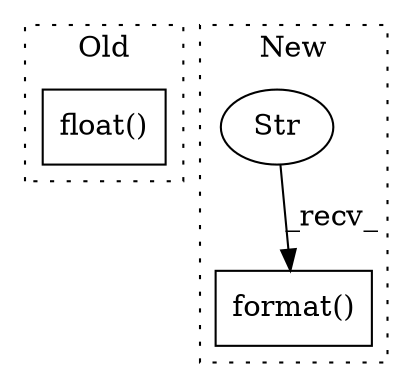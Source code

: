 digraph G {
subgraph cluster0 {
1 [label="float()" a="75" s="1559" l="27" shape="box"];
label = "Old";
style="dotted";
}
subgraph cluster1 {
2 [label="format()" a="75" s="1818,1867" l="34,1" shape="box"];
3 [label="Str" a="66" s="1818" l="26" shape="ellipse"];
label = "New";
style="dotted";
}
3 -> 2 [label="_recv_"];
}